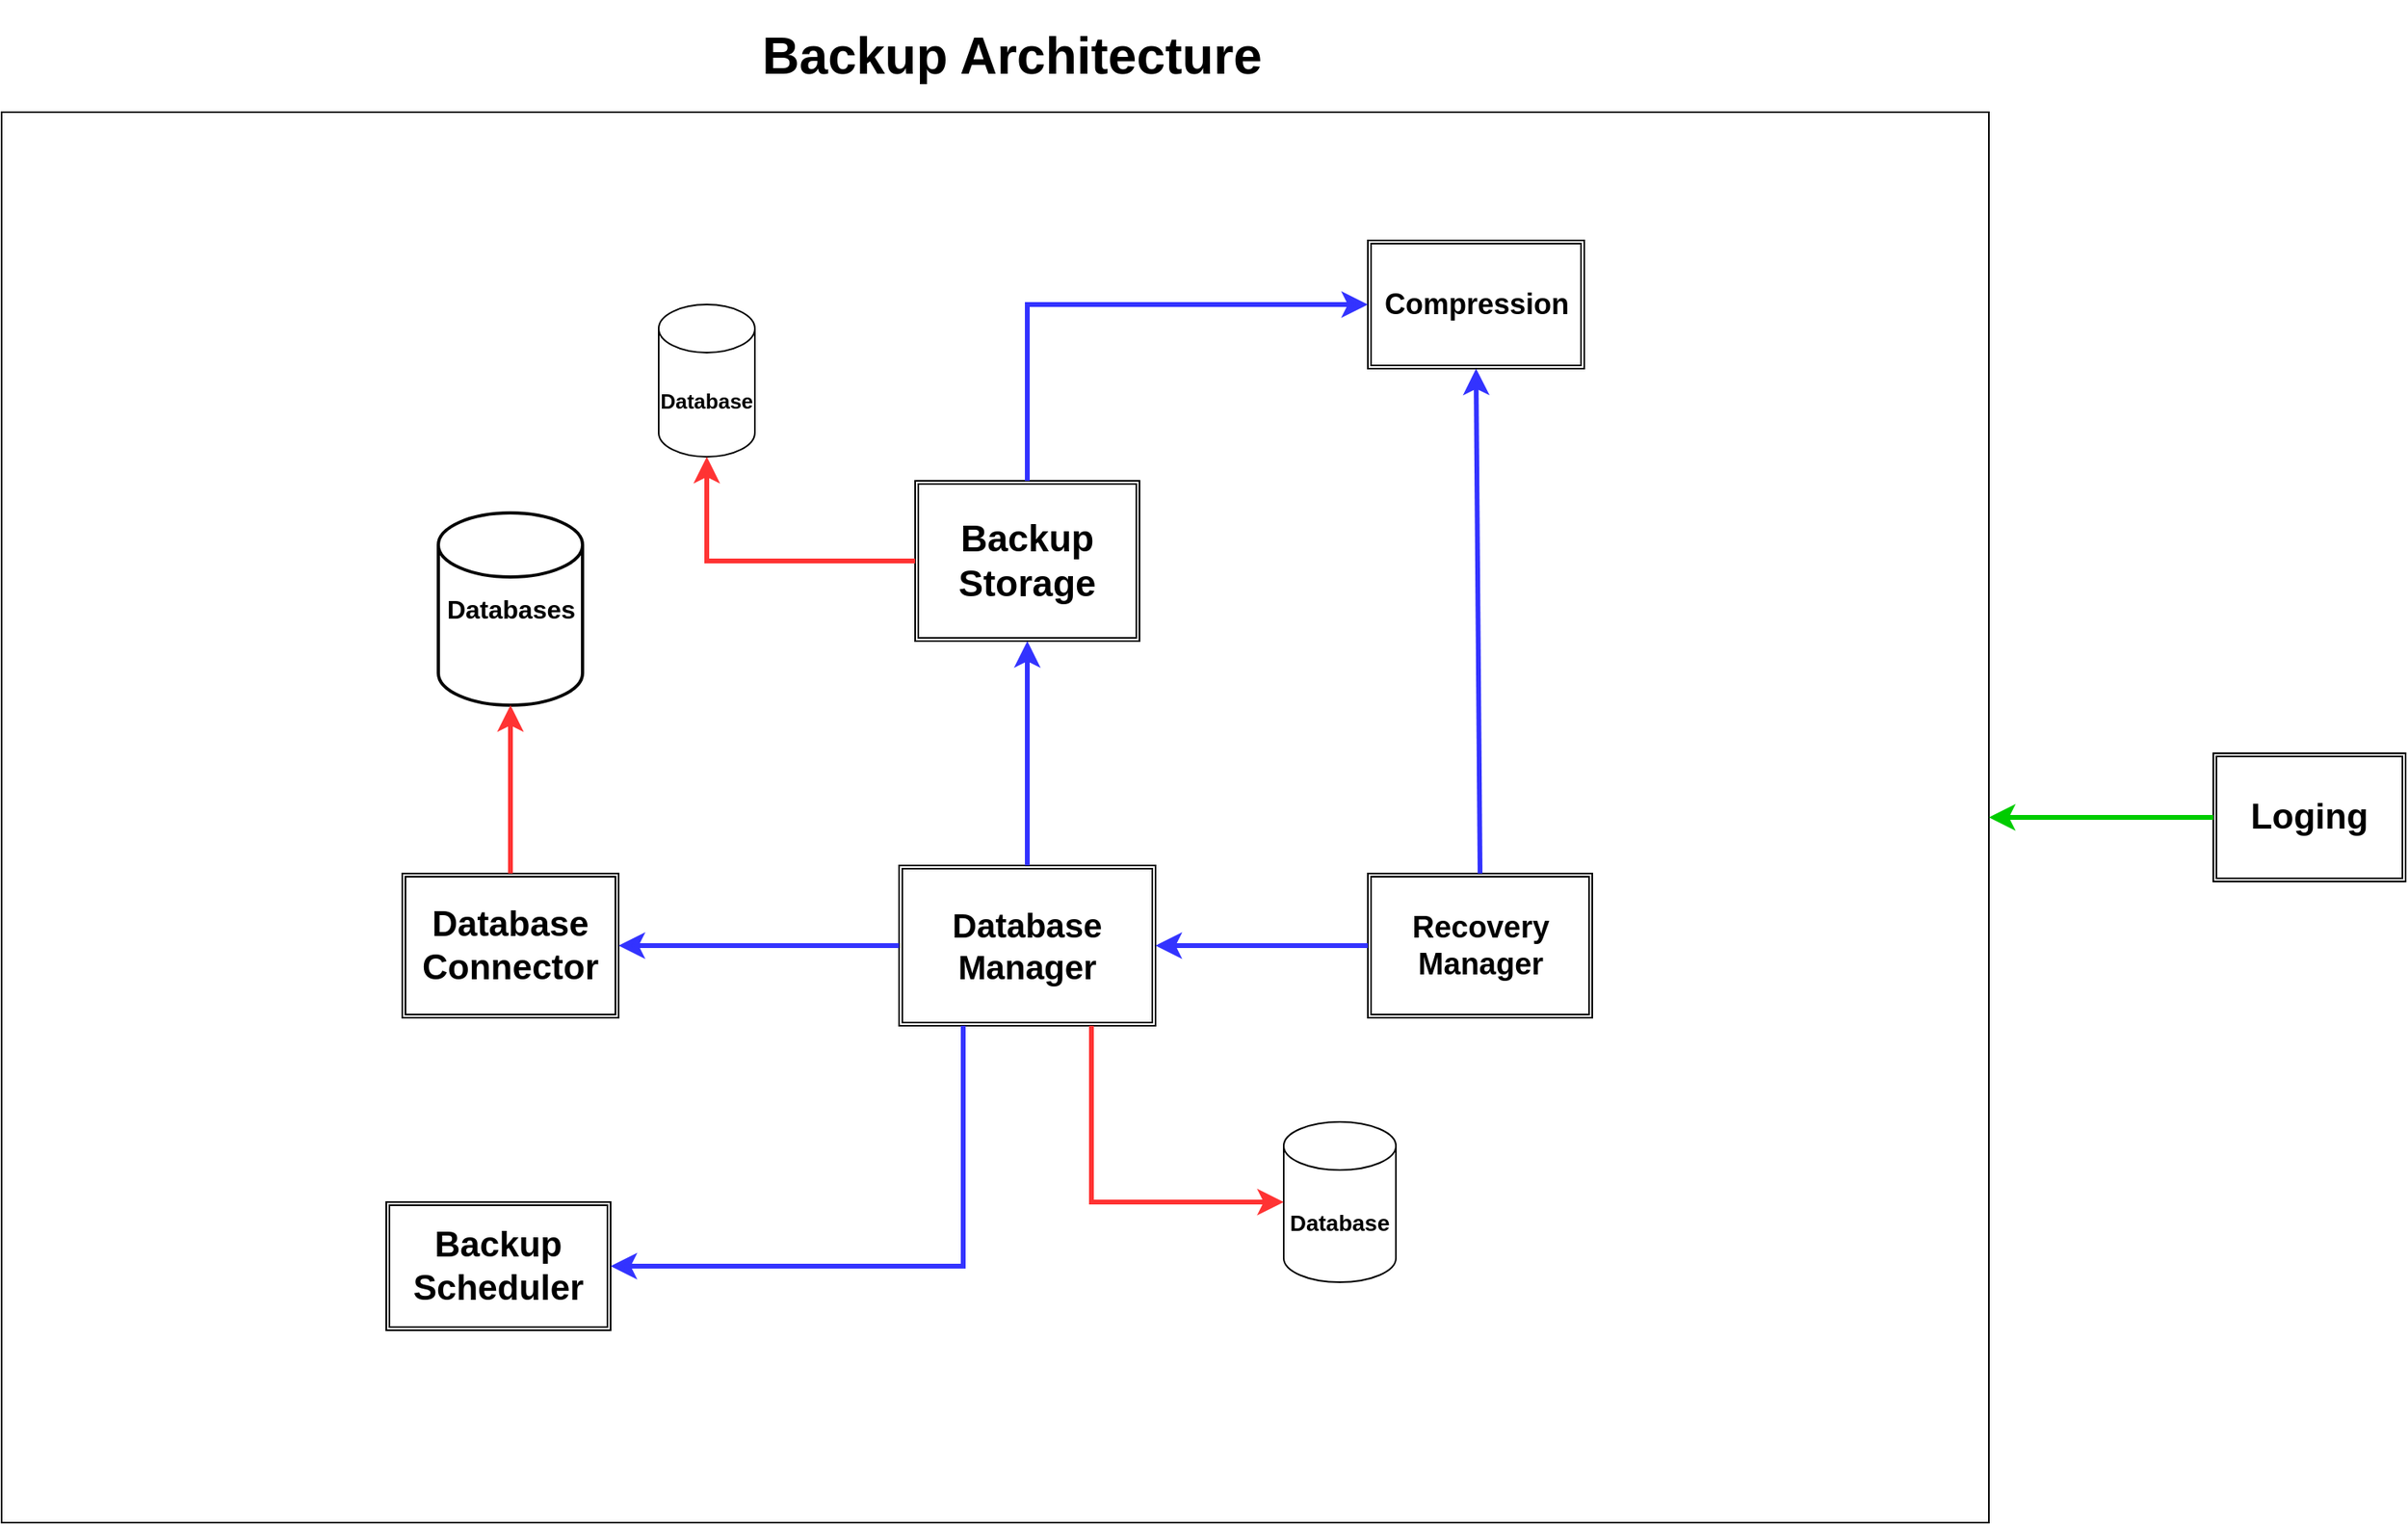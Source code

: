 <mxfile version="26.2.13">
  <diagram name="Страница — 1" id="BNtByEnlPUGt5s9RXdVz">
    <mxGraphModel dx="1760" dy="1182" grid="1" gridSize="10" guides="1" tooltips="1" connect="1" arrows="1" fold="1" page="1" pageScale="1" pageWidth="1920" pageHeight="1200" math="0" shadow="0">
      <root>
        <mxCell id="0" />
        <mxCell id="1" parent="0" />
        <mxCell id="5jsCZLX1w9yIyf4Q4k6B-1" value="Databases" style="strokeWidth=2;html=1;shape=mxgraph.flowchart.database;whiteSpace=wrap;fontSize=16;fontStyle=1" vertex="1" parent="1">
          <mxGeometry x="552.5" y="450" width="90" height="120" as="geometry" />
        </mxCell>
        <mxCell id="5jsCZLX1w9yIyf4Q4k6B-2" value="Database Connector" style="shape=ext;double=1;rounded=0;whiteSpace=wrap;html=1;fontSize=22;fontStyle=1" vertex="1" parent="1">
          <mxGeometry x="530" y="675" width="135" height="90" as="geometry" />
        </mxCell>
        <mxCell id="5jsCZLX1w9yIyf4Q4k6B-6" value="Backup Storage" style="shape=ext;double=1;rounded=0;whiteSpace=wrap;html=1;fontSize=23;fontStyle=1" vertex="1" parent="1">
          <mxGeometry x="850" y="430" width="140" height="100" as="geometry" />
        </mxCell>
        <mxCell id="5jsCZLX1w9yIyf4Q4k6B-7" value="Compression" style="shape=ext;double=1;rounded=0;whiteSpace=wrap;html=1;fontSize=18;fontStyle=1" vertex="1" parent="1">
          <mxGeometry x="1132.5" y="280" width="135" height="80" as="geometry" />
        </mxCell>
        <mxCell id="5jsCZLX1w9yIyf4Q4k6B-8" value="Recovery Manager" style="shape=ext;double=1;rounded=0;whiteSpace=wrap;html=1;fontSize=19;fontStyle=1" vertex="1" parent="1">
          <mxGeometry x="1132.5" y="675" width="140" height="90" as="geometry" />
        </mxCell>
        <mxCell id="5jsCZLX1w9yIyf4Q4k6B-9" value="Backup Scheduler" style="shape=ext;double=1;rounded=0;whiteSpace=wrap;html=1;fontSize=22;fontStyle=1" vertex="1" parent="1">
          <mxGeometry x="520" y="880" width="140" height="80" as="geometry" />
        </mxCell>
        <mxCell id="5jsCZLX1w9yIyf4Q4k6B-10" value="Database Manager" style="shape=ext;double=1;rounded=0;whiteSpace=wrap;html=1;fontSize=21;fontStyle=1" vertex="1" parent="1">
          <mxGeometry x="840" y="670" width="160" height="100" as="geometry" />
        </mxCell>
        <mxCell id="5jsCZLX1w9yIyf4Q4k6B-12" value="Database" style="shape=cylinder3;whiteSpace=wrap;html=1;boundedLbl=1;backgroundOutline=1;size=15;fontStyle=1;fontSize=13;" vertex="1" parent="1">
          <mxGeometry x="690" y="320" width="60" height="95" as="geometry" />
        </mxCell>
        <mxCell id="5jsCZLX1w9yIyf4Q4k6B-13" value="Database" style="shape=cylinder3;whiteSpace=wrap;html=1;boundedLbl=1;backgroundOutline=1;size=15;fontStyle=1;fontSize=14;" vertex="1" parent="1">
          <mxGeometry x="1080" y="830" width="70" height="100" as="geometry" />
        </mxCell>
        <mxCell id="5jsCZLX1w9yIyf4Q4k6B-14" value="" style="endArrow=classic;html=1;rounded=0;entryX=1;entryY=0.5;entryDx=0;entryDy=0;exitX=0;exitY=0.5;exitDx=0;exitDy=0;strokeColor=#3333FF;strokeWidth=3;align=center;verticalAlign=middle;fontFamily=Helvetica;fontSize=12;fontColor=default;labelBackgroundColor=default;endSize=7;flowAnimation=0;sourcePerimeterSpacing=0;targetPerimeterSpacing=0;" edge="1" parent="1" source="5jsCZLX1w9yIyf4Q4k6B-10" target="5jsCZLX1w9yIyf4Q4k6B-2">
          <mxGeometry width="50" height="50" relative="1" as="geometry">
            <mxPoint x="790" y="660" as="sourcePoint" />
            <mxPoint x="840" y="610" as="targetPoint" />
          </mxGeometry>
        </mxCell>
        <mxCell id="5jsCZLX1w9yIyf4Q4k6B-22" value="" style="endArrow=classic;html=1;rounded=0;entryX=0.5;entryY=1;entryDx=0;entryDy=0;exitX=0.5;exitY=0;exitDx=0;exitDy=0;fontSize=12;strokeWidth=3;targetPerimeterSpacing=0;sourcePerimeterSpacing=0;endSize=7;strokeColor=#3333FF;flowAnimation=0;" edge="1" parent="1" source="5jsCZLX1w9yIyf4Q4k6B-8" target="5jsCZLX1w9yIyf4Q4k6B-7">
          <mxGeometry width="50" height="50" relative="1" as="geometry">
            <mxPoint x="1070" y="630" as="sourcePoint" />
            <mxPoint x="1120" y="580" as="targetPoint" />
          </mxGeometry>
        </mxCell>
        <mxCell id="5jsCZLX1w9yIyf4Q4k6B-23" value="" style="endArrow=classic;html=1;rounded=0;exitX=0.5;exitY=0;exitDx=0;exitDy=0;entryX=0;entryY=0.5;entryDx=0;entryDy=0;strokeWidth=3;strokeColor=#3333FF;align=center;verticalAlign=middle;fontFamily=Helvetica;fontSize=12;fontColor=default;labelBackgroundColor=default;endSize=7;flowAnimation=0;sourcePerimeterSpacing=0;targetPerimeterSpacing=0;" edge="1" parent="1" source="5jsCZLX1w9yIyf4Q4k6B-6" target="5jsCZLX1w9yIyf4Q4k6B-7">
          <mxGeometry width="50" height="50" relative="1" as="geometry">
            <mxPoint x="970" y="590" as="sourcePoint" />
            <mxPoint x="1110" y="320" as="targetPoint" />
            <Array as="points">
              <mxPoint x="920" y="320" />
            </Array>
          </mxGeometry>
        </mxCell>
        <mxCell id="5jsCZLX1w9yIyf4Q4k6B-26" value="" style="endArrow=classic;html=1;rounded=0;entryX=0.5;entryY=1;entryDx=0;entryDy=0;entryPerimeter=0;exitX=0;exitY=0.5;exitDx=0;exitDy=0;strokeColor=#FF3333;strokeWidth=3;align=center;verticalAlign=middle;fontFamily=Helvetica;fontSize=12;fontColor=default;labelBackgroundColor=default;endSize=7;flowAnimation=0;sourcePerimeterSpacing=0;targetPerimeterSpacing=0;" edge="1" parent="1" source="5jsCZLX1w9yIyf4Q4k6B-6" target="5jsCZLX1w9yIyf4Q4k6B-12">
          <mxGeometry width="50" height="50" relative="1" as="geometry">
            <mxPoint x="630" y="580" as="sourcePoint" />
            <mxPoint x="680" y="530" as="targetPoint" />
            <Array as="points">
              <mxPoint x="720" y="480" />
            </Array>
          </mxGeometry>
        </mxCell>
        <mxCell id="5jsCZLX1w9yIyf4Q4k6B-28" value="" style="endArrow=classic;html=1;rounded=0;entryX=0.5;entryY=1;entryDx=0;entryDy=0;exitX=0.5;exitY=0;exitDx=0;exitDy=0;strokeColor=#3333FF;strokeWidth=3;align=center;verticalAlign=middle;fontFamily=Helvetica;fontSize=12;fontColor=default;labelBackgroundColor=default;endSize=7;flowAnimation=0;sourcePerimeterSpacing=0;targetPerimeterSpacing=0;" edge="1" parent="1" source="5jsCZLX1w9yIyf4Q4k6B-10" target="5jsCZLX1w9yIyf4Q4k6B-6">
          <mxGeometry width="50" height="50" relative="1" as="geometry">
            <mxPoint x="890" y="600" as="sourcePoint" />
            <mxPoint x="940" y="550" as="targetPoint" />
          </mxGeometry>
        </mxCell>
        <mxCell id="5jsCZLX1w9yIyf4Q4k6B-29" value="" style="endArrow=classic;html=1;rounded=0;entryX=1;entryY=0.5;entryDx=0;entryDy=0;exitX=0;exitY=0.5;exitDx=0;exitDy=0;strokeColor=#3333FF;strokeWidth=3;align=center;verticalAlign=middle;fontFamily=Helvetica;fontSize=12;fontColor=default;labelBackgroundColor=default;endSize=7;flowAnimation=0;sourcePerimeterSpacing=0;targetPerimeterSpacing=0;" edge="1" parent="1" source="5jsCZLX1w9yIyf4Q4k6B-8" target="5jsCZLX1w9yIyf4Q4k6B-10">
          <mxGeometry width="50" height="50" relative="1" as="geometry">
            <mxPoint x="910" y="690" as="sourcePoint" />
            <mxPoint x="960" y="640" as="targetPoint" />
          </mxGeometry>
        </mxCell>
        <mxCell id="5jsCZLX1w9yIyf4Q4k6B-30" value="" style="endArrow=classic;html=1;rounded=0;entryX=0;entryY=0.5;entryDx=0;entryDy=0;entryPerimeter=0;exitX=0.75;exitY=1;exitDx=0;exitDy=0;strokeColor=#FF3333;strokeWidth=3;align=center;verticalAlign=middle;fontFamily=Helvetica;fontSize=12;fontColor=default;labelBackgroundColor=default;endSize=7;flowAnimation=0;sourcePerimeterSpacing=0;targetPerimeterSpacing=0;" edge="1" parent="1" source="5jsCZLX1w9yIyf4Q4k6B-10" target="5jsCZLX1w9yIyf4Q4k6B-13">
          <mxGeometry width="50" height="50" relative="1" as="geometry">
            <mxPoint x="830" y="830" as="sourcePoint" />
            <mxPoint x="880" y="780" as="targetPoint" />
            <Array as="points">
              <mxPoint x="960" y="880" />
            </Array>
          </mxGeometry>
        </mxCell>
        <mxCell id="5jsCZLX1w9yIyf4Q4k6B-31" value="" style="endArrow=classic;html=1;rounded=0;entryX=1;entryY=0.5;entryDx=0;entryDy=0;exitX=0.25;exitY=1;exitDx=0;exitDy=0;strokeColor=#3333FF;strokeWidth=3;align=center;verticalAlign=middle;fontFamily=Helvetica;fontSize=12;fontColor=default;labelBackgroundColor=default;endSize=7;flowAnimation=0;sourcePerimeterSpacing=0;targetPerimeterSpacing=0;" edge="1" parent="1" source="5jsCZLX1w9yIyf4Q4k6B-10" target="5jsCZLX1w9yIyf4Q4k6B-9">
          <mxGeometry width="50" height="50" relative="1" as="geometry">
            <mxPoint x="840" y="850" as="sourcePoint" />
            <mxPoint x="880" y="780" as="targetPoint" />
            <Array as="points">
              <mxPoint x="880" y="920" />
            </Array>
          </mxGeometry>
        </mxCell>
        <mxCell id="5jsCZLX1w9yIyf4Q4k6B-34" value="" style="endArrow=classic;html=1;rounded=0;exitX=0.5;exitY=0;exitDx=0;exitDy=0;entryX=0.5;entryY=1;entryDx=0;entryDy=0;entryPerimeter=0;strokeColor=#FF3333;strokeWidth=3;align=center;verticalAlign=middle;fontFamily=Helvetica;fontSize=12;fontColor=default;labelBackgroundColor=default;endSize=7;flowAnimation=0;sourcePerimeterSpacing=0;targetPerimeterSpacing=0;" edge="1" parent="1" source="5jsCZLX1w9yIyf4Q4k6B-2" target="5jsCZLX1w9yIyf4Q4k6B-1">
          <mxGeometry width="50" height="50" relative="1" as="geometry">
            <mxPoint x="820" y="670" as="sourcePoint" />
            <mxPoint x="870" y="620" as="targetPoint" />
          </mxGeometry>
        </mxCell>
        <mxCell id="5jsCZLX1w9yIyf4Q4k6B-36" value="" style="rounded=0;whiteSpace=wrap;html=1;fillColor=none;" vertex="1" parent="1">
          <mxGeometry x="280" y="200" width="1240" height="880" as="geometry" />
        </mxCell>
        <mxCell id="5jsCZLX1w9yIyf4Q4k6B-37" value="Backup Architecture&amp;nbsp;" style="text;html=1;align=center;verticalAlign=middle;whiteSpace=wrap;rounded=0;fontSize=32;fontStyle=1" vertex="1" parent="1">
          <mxGeometry x="630" y="130" width="570" height="70" as="geometry" />
        </mxCell>
        <mxCell id="5jsCZLX1w9yIyf4Q4k6B-38" value="Loging" style="shape=ext;double=1;rounded=0;whiteSpace=wrap;html=1;fontSize=22;fontStyle=1" vertex="1" parent="1">
          <mxGeometry x="1660" y="600" width="120" height="80" as="geometry" />
        </mxCell>
        <mxCell id="5jsCZLX1w9yIyf4Q4k6B-41" value="" style="endArrow=classic;html=1;rounded=0;entryX=1;entryY=0.5;entryDx=0;entryDy=0;exitX=0;exitY=0.5;exitDx=0;exitDy=0;strokeColor=#00CC00;strokeWidth=3;align=center;verticalAlign=middle;fontFamily=Helvetica;fontSize=12;fontColor=default;labelBackgroundColor=default;endSize=7;flowAnimation=0;sourcePerimeterSpacing=0;targetPerimeterSpacing=0;" edge="1" parent="1" source="5jsCZLX1w9yIyf4Q4k6B-38" target="5jsCZLX1w9yIyf4Q4k6B-36">
          <mxGeometry width="50" height="50" relative="1" as="geometry">
            <mxPoint x="1690" y="600" as="sourcePoint" />
            <mxPoint x="1740" y="550" as="targetPoint" />
          </mxGeometry>
        </mxCell>
      </root>
    </mxGraphModel>
  </diagram>
</mxfile>
